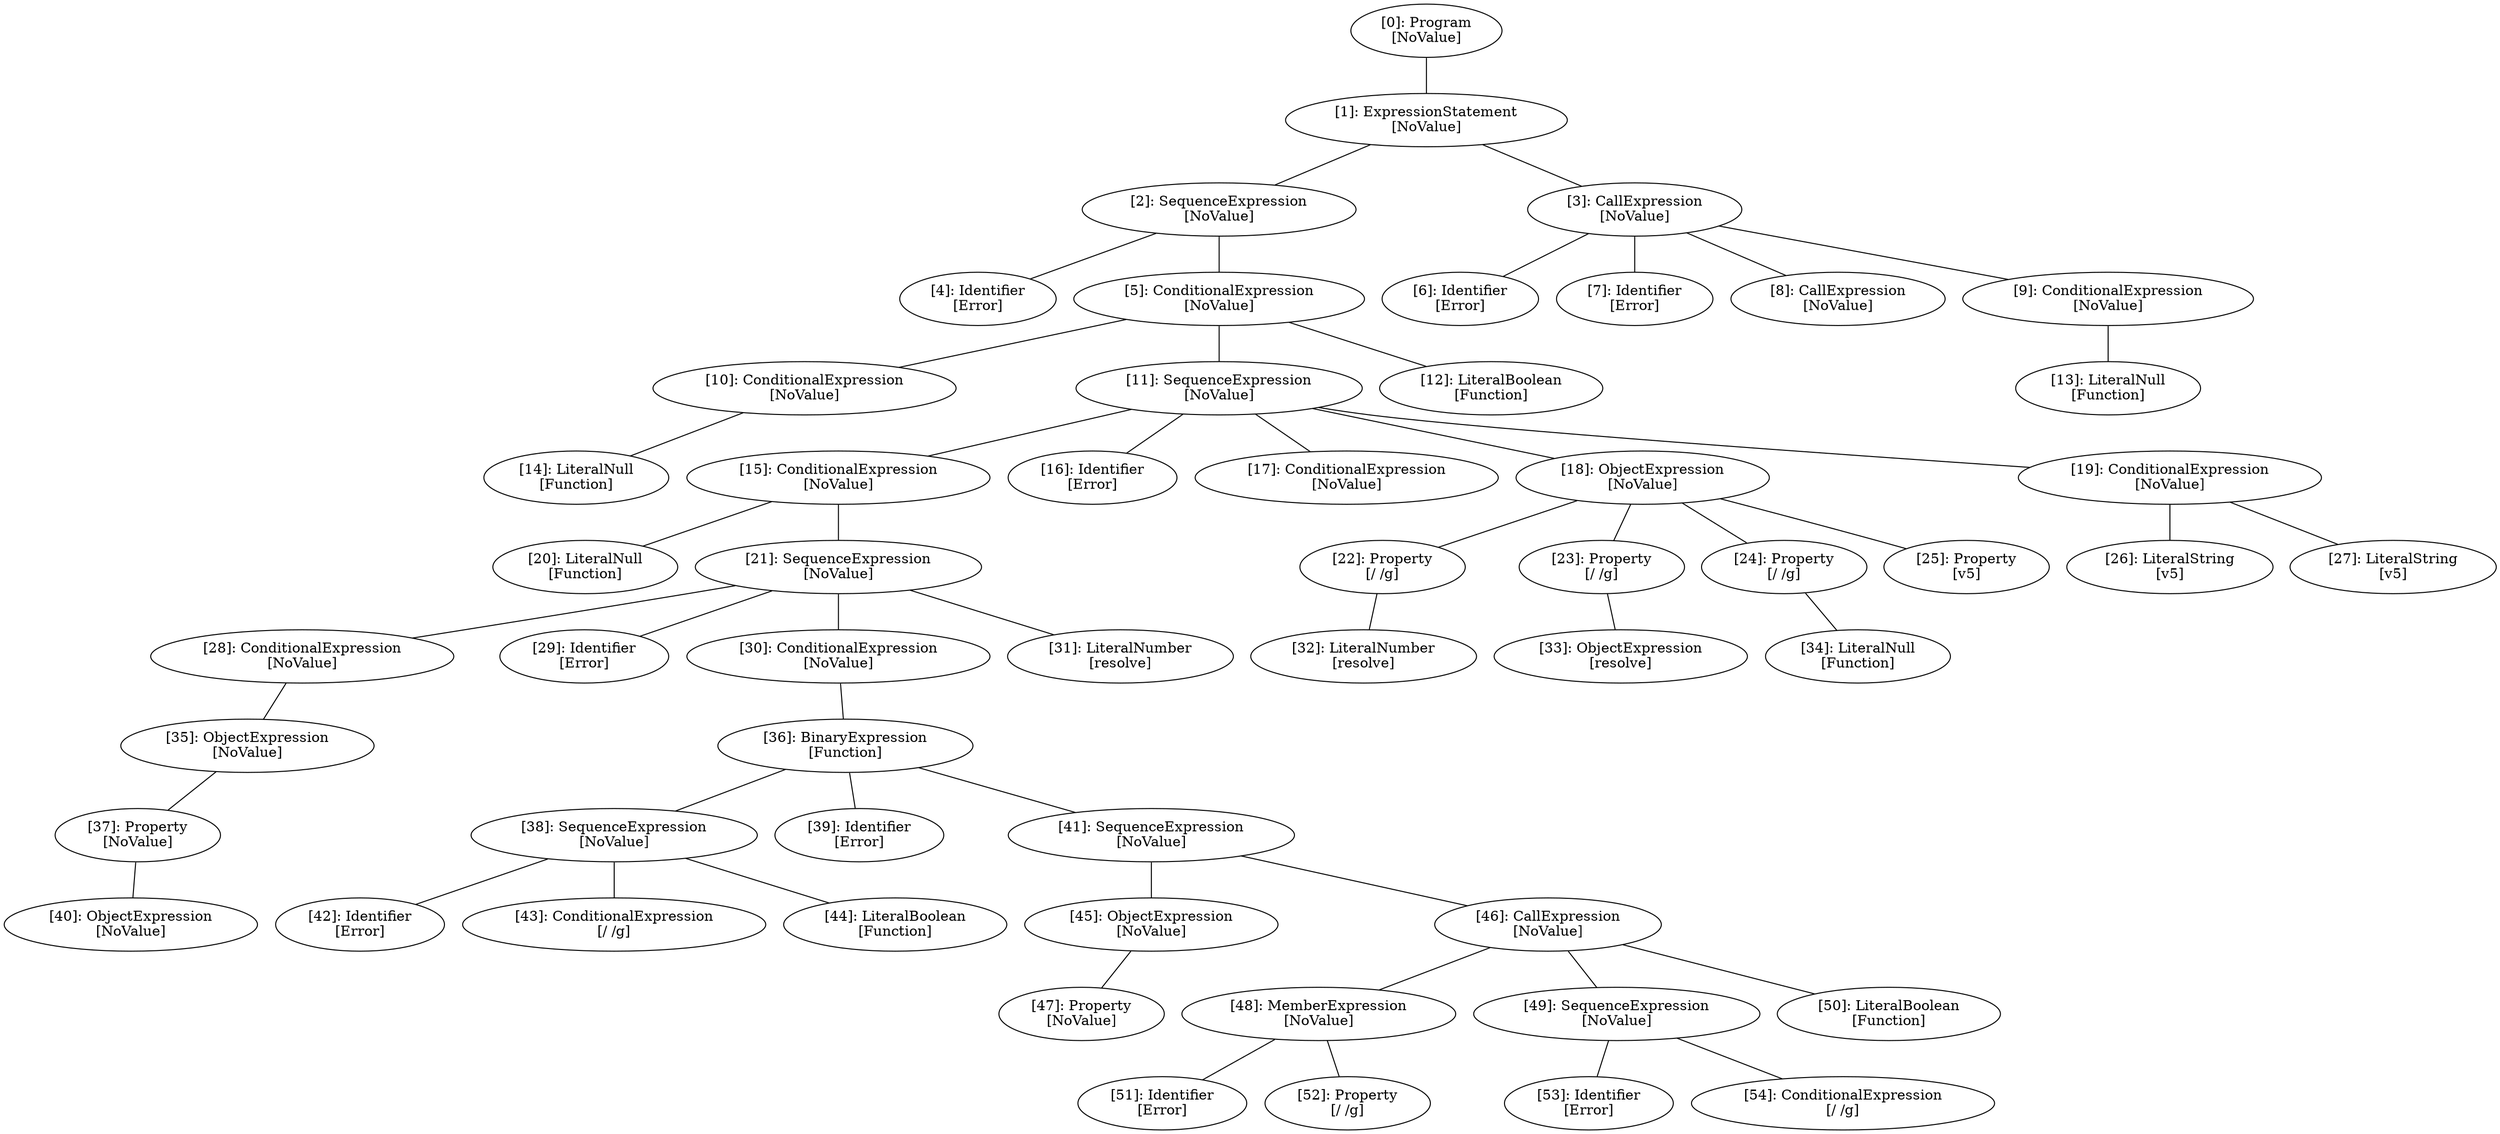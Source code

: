 // Result
graph {
	0 [label="[0]: Program
[NoValue]"]
	1 [label="[1]: ExpressionStatement
[NoValue]"]
	2 [label="[2]: SequenceExpression
[NoValue]"]
	3 [label="[3]: CallExpression
[NoValue]"]
	4 [label="[4]: Identifier
[Error]"]
	5 [label="[5]: ConditionalExpression
[NoValue]"]
	6 [label="[6]: Identifier
[Error]"]
	7 [label="[7]: Identifier
[Error]"]
	8 [label="[8]: CallExpression
[NoValue]"]
	9 [label="[9]: ConditionalExpression
[NoValue]"]
	10 [label="[10]: ConditionalExpression
[NoValue]"]
	11 [label="[11]: SequenceExpression
[NoValue]"]
	12 [label="[12]: LiteralBoolean
[Function]"]
	13 [label="[13]: LiteralNull
[Function]"]
	14 [label="[14]: LiteralNull
[Function]"]
	15 [label="[15]: ConditionalExpression
[NoValue]"]
	16 [label="[16]: Identifier
[Error]"]
	17 [label="[17]: ConditionalExpression
[NoValue]"]
	18 [label="[18]: ObjectExpression
[NoValue]"]
	19 [label="[19]: ConditionalExpression
[NoValue]"]
	20 [label="[20]: LiteralNull
[Function]"]
	21 [label="[21]: SequenceExpression
[NoValue]"]
	22 [label="[22]: Property
[/ /g]"]
	23 [label="[23]: Property
[/ /g]"]
	24 [label="[24]: Property
[/ /g]"]
	25 [label="[25]: Property
[v5]"]
	26 [label="[26]: LiteralString
[v5]"]
	27 [label="[27]: LiteralString
[v5]"]
	28 [label="[28]: ConditionalExpression
[NoValue]"]
	29 [label="[29]: Identifier
[Error]"]
	30 [label="[30]: ConditionalExpression
[NoValue]"]
	31 [label="[31]: LiteralNumber
[resolve]"]
	32 [label="[32]: LiteralNumber
[resolve]"]
	33 [label="[33]: ObjectExpression
[resolve]"]
	34 [label="[34]: LiteralNull
[Function]"]
	35 [label="[35]: ObjectExpression
[NoValue]"]
	36 [label="[36]: BinaryExpression
[Function]"]
	37 [label="[37]: Property
[NoValue]"]
	38 [label="[38]: SequenceExpression
[NoValue]"]
	39 [label="[39]: Identifier
[Error]"]
	40 [label="[40]: ObjectExpression
[NoValue]"]
	41 [label="[41]: SequenceExpression
[NoValue]"]
	42 [label="[42]: Identifier
[Error]"]
	43 [label="[43]: ConditionalExpression
[/ /g]"]
	44 [label="[44]: LiteralBoolean
[Function]"]
	45 [label="[45]: ObjectExpression
[NoValue]"]
	46 [label="[46]: CallExpression
[NoValue]"]
	47 [label="[47]: Property
[NoValue]"]
	48 [label="[48]: MemberExpression
[NoValue]"]
	49 [label="[49]: SequenceExpression
[NoValue]"]
	50 [label="[50]: LiteralBoolean
[Function]"]
	51 [label="[51]: Identifier
[Error]"]
	52 [label="[52]: Property
[/ /g]"]
	53 [label="[53]: Identifier
[Error]"]
	54 [label="[54]: ConditionalExpression
[/ /g]"]
	0 -- 1
	1 -- 2
	1 -- 3
	2 -- 4
	2 -- 5
	3 -- 6
	3 -- 7
	3 -- 8
	3 -- 9
	5 -- 10
	5 -- 11
	5 -- 12
	9 -- 13
	10 -- 14
	11 -- 15
	11 -- 16
	11 -- 17
	11 -- 18
	11 -- 19
	15 -- 20
	15 -- 21
	18 -- 22
	18 -- 23
	18 -- 24
	18 -- 25
	19 -- 26
	19 -- 27
	21 -- 28
	21 -- 29
	21 -- 30
	21 -- 31
	22 -- 32
	23 -- 33
	24 -- 34
	28 -- 35
	30 -- 36
	35 -- 37
	36 -- 38
	36 -- 39
	36 -- 41
	37 -- 40
	38 -- 42
	38 -- 43
	38 -- 44
	41 -- 45
	41 -- 46
	45 -- 47
	46 -- 48
	46 -- 49
	46 -- 50
	48 -- 51
	48 -- 52
	49 -- 53
	49 -- 54
}
